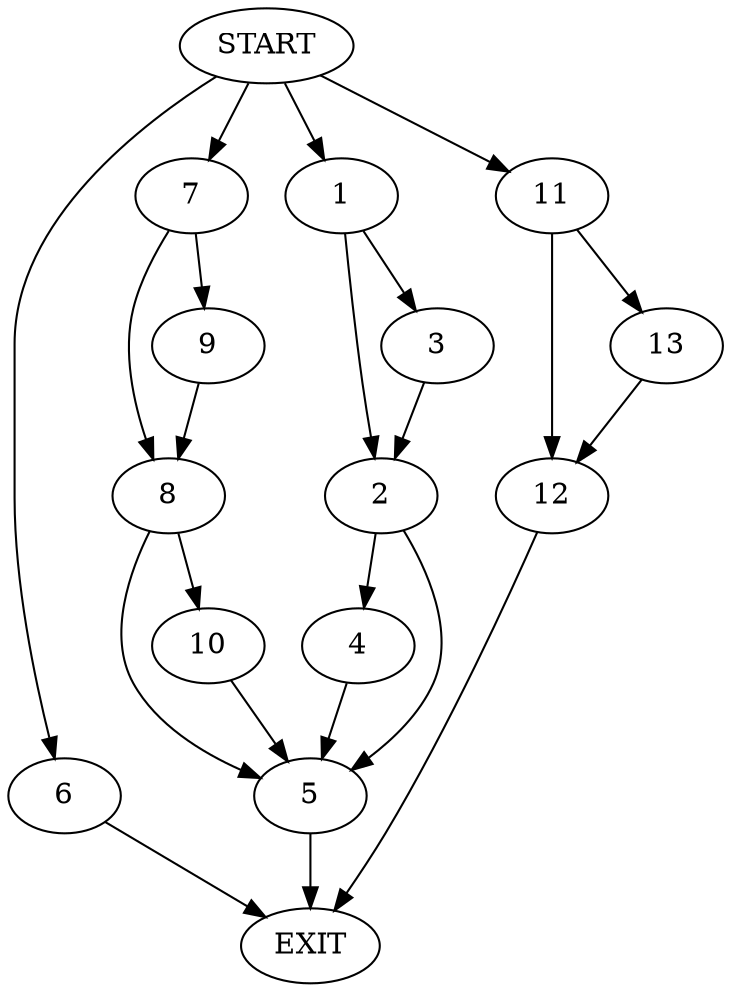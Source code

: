 digraph {
0 [label="START"]
14 [label="EXIT"]
0 -> 1
1 -> 2
1 -> 3
2 -> 4
2 -> 5
3 -> 2
5 -> 14
4 -> 5
0 -> 6
6 -> 14
0 -> 7
7 -> 8
7 -> 9
9 -> 8
8 -> 5
8 -> 10
10 -> 5
0 -> 11
11 -> 12
11 -> 13
13 -> 12
12 -> 14
}
